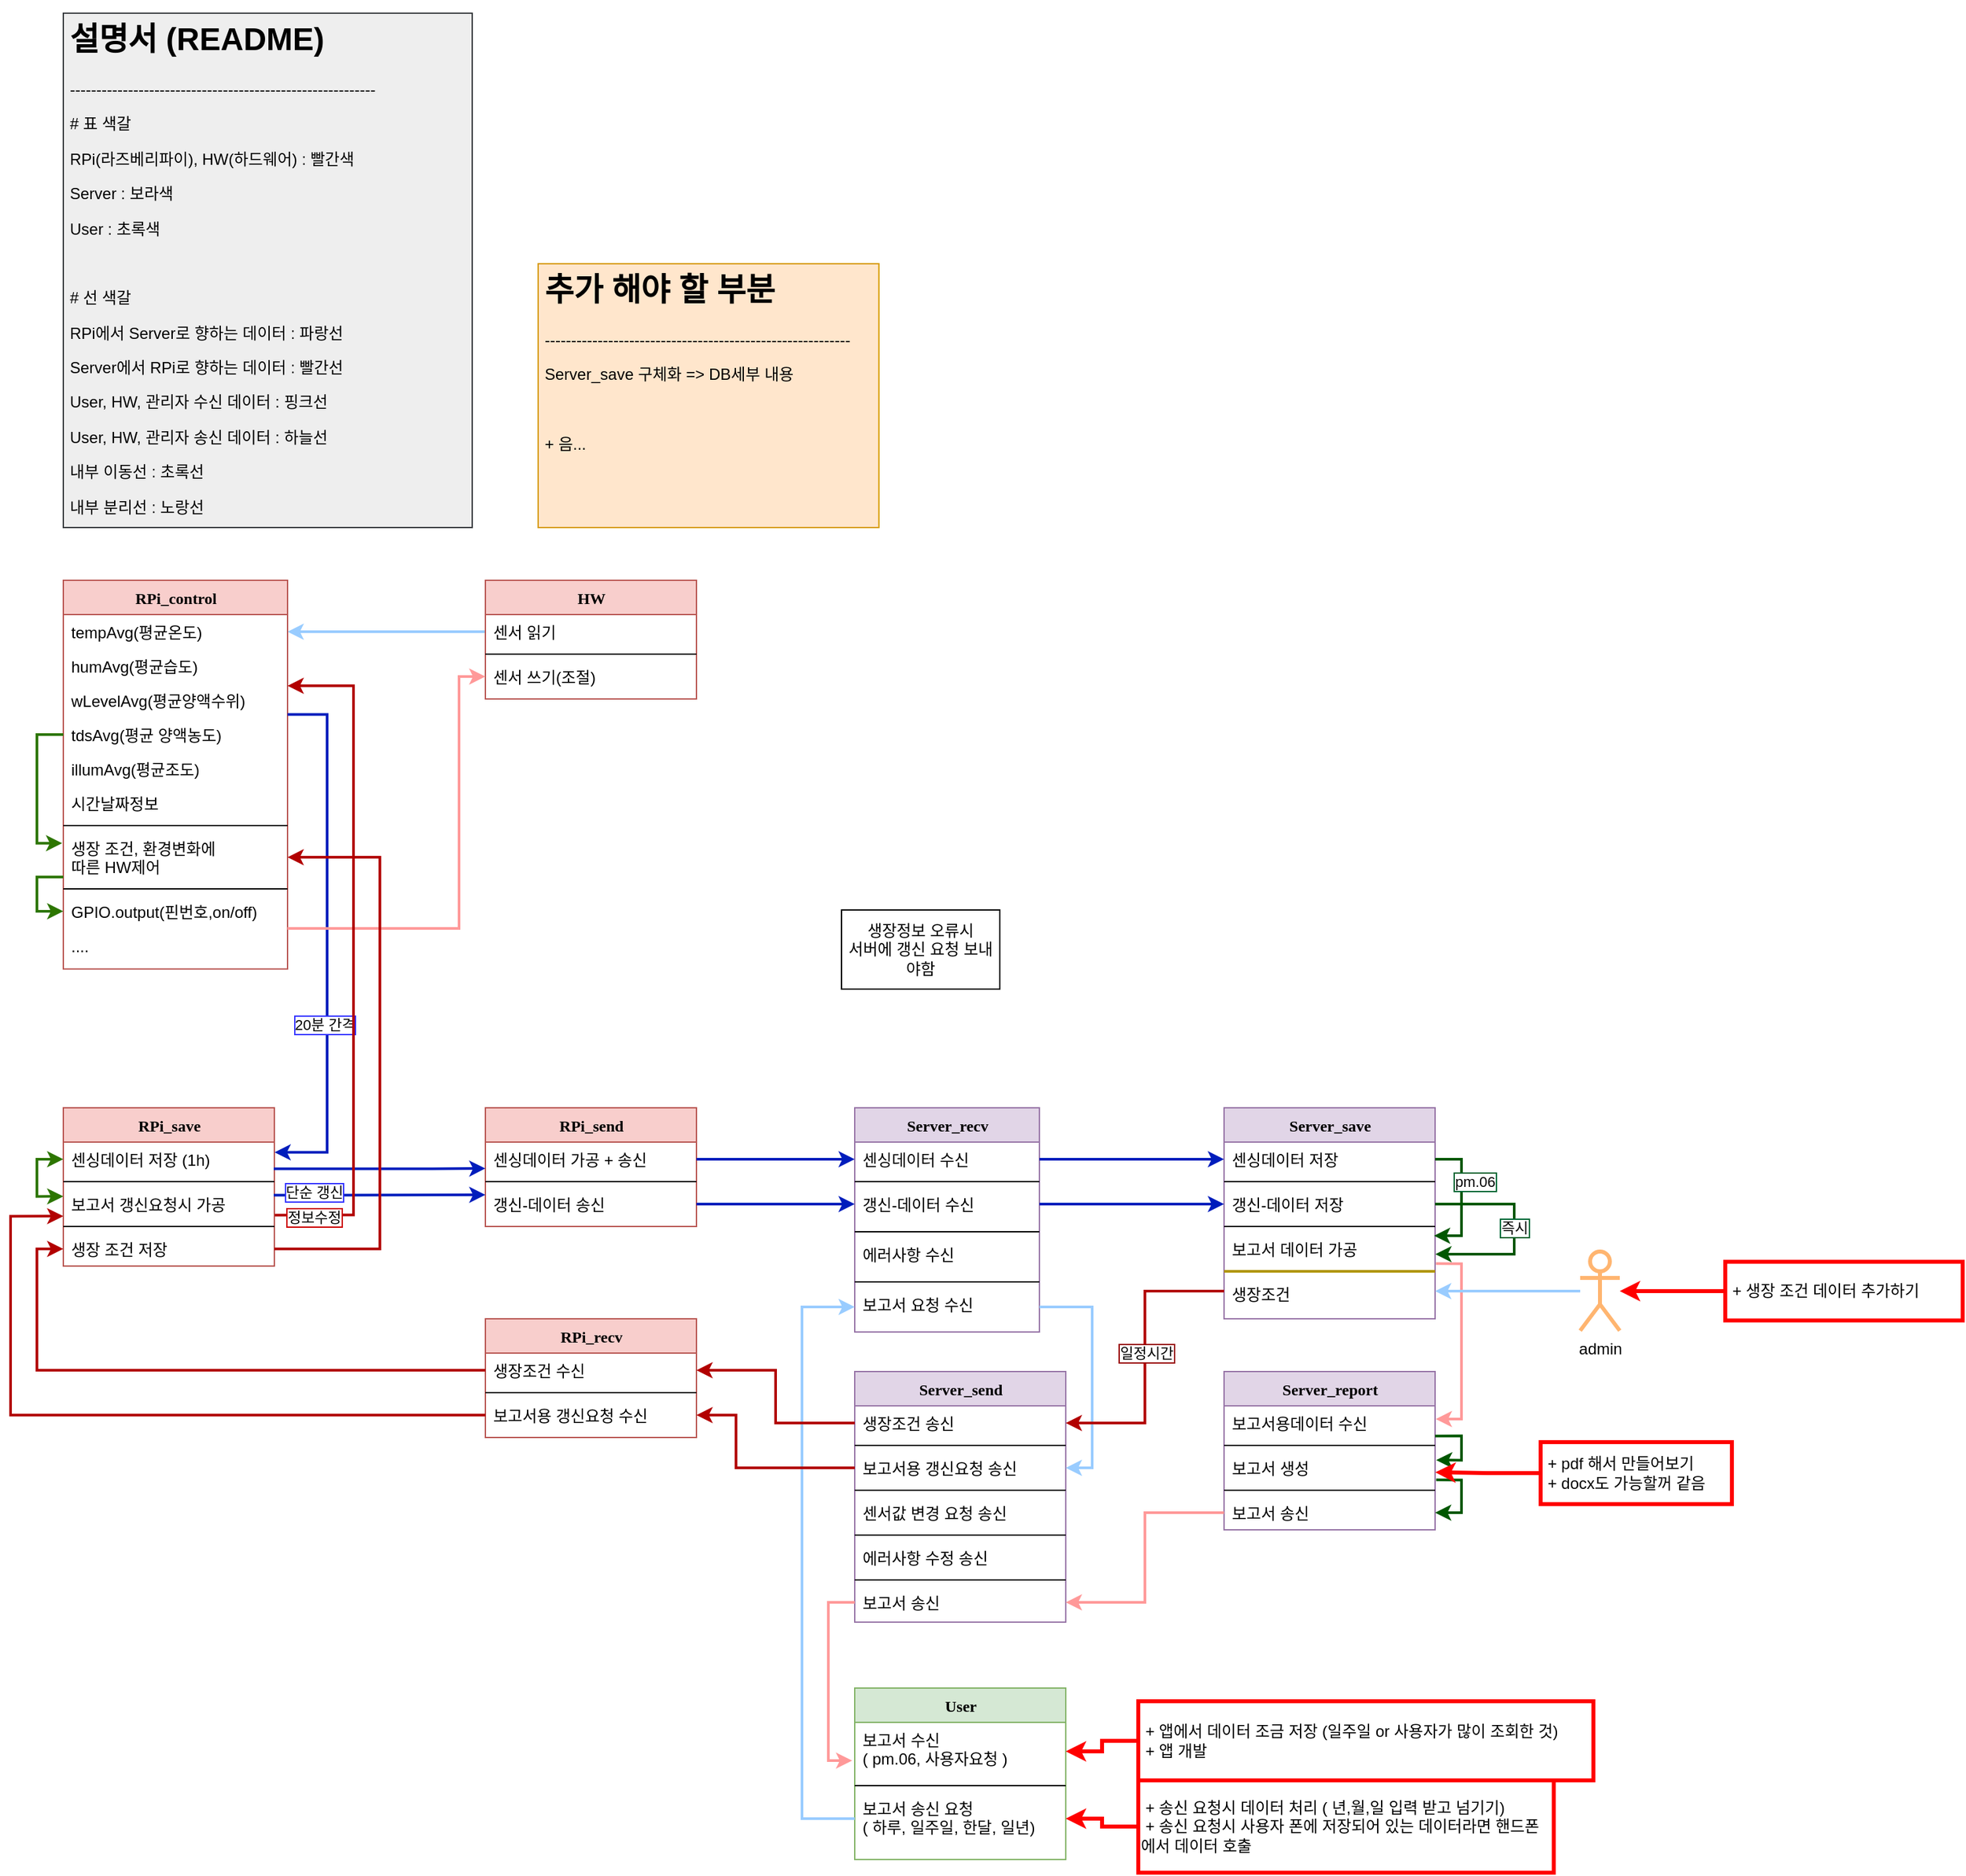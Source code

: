 <mxfile version="14.8.1" type="device"><diagram name="Page-1" id="9f46799a-70d6-7492-0946-bef42562c5a5"><mxGraphModel dx="2300" dy="1508" grid="1" gridSize="10" guides="1" tooltips="1" connect="1" arrows="1" fold="1" page="1" pageScale="1" pageWidth="1100" pageHeight="850" background="none" math="0" shadow="0"><root><mxCell id="0"/><mxCell id="1" parent="0"/><mxCell id="QKsdOYzpCwmb5lnAnML6-34" style="edgeStyle=orthogonalEdgeStyle;rounded=0;orthogonalLoop=1;jettySize=auto;html=1;entryX=1;entryY=0.5;entryDx=0;entryDy=0;startArrow=none;startFill=0;strokeWidth=2;fillColor=#1ba1e2;strokeColor=#99CCFF;" parent="1" source="QKsdOYzpCwmb5lnAnML6-31" target="78961159f06e98e8-31" edge="1"><mxGeometry relative="1" as="geometry"/></mxCell><mxCell id="78961159f06e98e8-30" value="RPi_control" style="swimlane;html=1;fontStyle=1;align=center;verticalAlign=top;childLayout=stackLayout;horizontal=1;startSize=26;horizontalStack=0;resizeParent=1;resizeLast=0;collapsible=1;marginBottom=0;swimlaneFillColor=#ffffff;rounded=0;shadow=0;comic=0;labelBackgroundColor=none;strokeWidth=1;fillColor=#f8cecc;fontFamily=Verdana;fontSize=12;strokeColor=#b85450;" parent="1" vertex="1"><mxGeometry x="40" y="-80" width="170" height="294.75" as="geometry"/></mxCell><mxCell id="78961159f06e98e8-31" value="tempAvg(평균온도)" style="text;html=1;strokeColor=none;fillColor=none;align=left;verticalAlign=top;spacingLeft=4;spacingRight=4;whiteSpace=wrap;overflow=hidden;rotatable=0;points=[[0,0.5],[1,0.5]];portConstraint=eastwest;" parent="78961159f06e98e8-30" vertex="1"><mxGeometry y="26" width="170" height="26" as="geometry"/></mxCell><mxCell id="78961159f06e98e8-32" value="humAvg(평균습도)" style="text;html=1;strokeColor=none;fillColor=none;align=left;verticalAlign=top;spacingLeft=4;spacingRight=4;whiteSpace=wrap;overflow=hidden;rotatable=0;points=[[0,0.5],[1,0.5]];portConstraint=eastwest;" parent="78961159f06e98e8-30" vertex="1"><mxGeometry y="52" width="170" height="26" as="geometry"/></mxCell><mxCell id="78961159f06e98e8-33" value="wLevelAvg(평균양액수위)" style="text;html=1;strokeColor=none;fillColor=none;align=left;verticalAlign=top;spacingLeft=4;spacingRight=4;whiteSpace=wrap;overflow=hidden;rotatable=0;points=[[0,0.5],[1,0.5]];portConstraint=eastwest;" parent="78961159f06e98e8-30" vertex="1"><mxGeometry y="78" width="170" height="26" as="geometry"/></mxCell><mxCell id="QKsdOYzpCwmb5lnAnML6-8" style="edgeStyle=orthogonalEdgeStyle;rounded=0;orthogonalLoop=1;jettySize=auto;html=1;exitX=0;exitY=0.5;exitDx=0;exitDy=0;entryX=-0.005;entryY=0.235;entryDx=0;entryDy=0;entryPerimeter=0;fillColor=#60a917;strokeColor=#2D7600;strokeWidth=2;" parent="78961159f06e98e8-30" source="78961159f06e98e8-34" target="78961159f06e98e8-39" edge="1"><mxGeometry relative="1" as="geometry"/></mxCell><mxCell id="78961159f06e98e8-34" value="tdsAvg(평균 양액농도)" style="text;html=1;strokeColor=none;fillColor=none;align=left;verticalAlign=top;spacingLeft=4;spacingRight=4;whiteSpace=wrap;overflow=hidden;rotatable=0;points=[[0,0.5],[1,0.5]];portConstraint=eastwest;" parent="78961159f06e98e8-30" vertex="1"><mxGeometry y="104" width="170" height="26" as="geometry"/></mxCell><mxCell id="78961159f06e98e8-36" value="illumAvg(평균조도)" style="text;html=1;strokeColor=none;fillColor=none;align=left;verticalAlign=top;spacingLeft=4;spacingRight=4;whiteSpace=wrap;overflow=hidden;rotatable=0;points=[[0,0.5],[1,0.5]];portConstraint=eastwest;" parent="78961159f06e98e8-30" vertex="1"><mxGeometry y="130" width="170" height="26" as="geometry"/></mxCell><mxCell id="78961159f06e98e8-37" value="시간날짜정보" style="text;html=1;strokeColor=none;fillColor=none;align=left;verticalAlign=top;spacingLeft=4;spacingRight=4;whiteSpace=wrap;overflow=hidden;rotatable=0;points=[[0,0.5],[1,0.5]];portConstraint=eastwest;" parent="78961159f06e98e8-30" vertex="1"><mxGeometry y="156" width="170" height="26" as="geometry"/></mxCell><mxCell id="78961159f06e98e8-38" value="" style="line;html=1;strokeWidth=1;fillColor=none;align=left;verticalAlign=middle;spacingTop=-1;spacingLeft=3;spacingRight=3;rotatable=0;labelPosition=right;points=[];portConstraint=eastwest;" parent="78961159f06e98e8-30" vertex="1"><mxGeometry y="182" width="170" height="8" as="geometry"/></mxCell><mxCell id="QKsdOYzpCwmb5lnAnML6-9" style="edgeStyle=orthogonalEdgeStyle;rounded=0;orthogonalLoop=1;jettySize=auto;html=1;entryX=0;entryY=0.5;entryDx=0;entryDy=0;fillColor=#60a917;strokeColor=#2D7600;strokeWidth=2;" parent="78961159f06e98e8-30" source="78961159f06e98e8-39" target="78961159f06e98e8-40" edge="1"><mxGeometry relative="1" as="geometry"><Array as="points"><mxPoint x="-20" y="225"/><mxPoint x="-20" y="251"/></Array></mxGeometry></mxCell><mxCell id="78961159f06e98e8-39" value="생장 조건, 환경변화에&lt;br&gt;따른 HW제어" style="text;html=1;strokeColor=none;fillColor=none;align=left;verticalAlign=top;spacingLeft=4;spacingRight=4;whiteSpace=wrap;overflow=hidden;rotatable=0;points=[[0,0.5],[1,0.5]];portConstraint=eastwest;" parent="78961159f06e98e8-30" vertex="1"><mxGeometry y="190" width="170" height="40" as="geometry"/></mxCell><mxCell id="v6dJetvcLmUMPWw6Mju_-35" value="" style="line;html=1;strokeWidth=1;fillColor=none;align=left;verticalAlign=middle;spacingTop=-1;spacingLeft=3;spacingRight=3;rotatable=0;labelPosition=right;points=[];portConstraint=eastwest;" parent="78961159f06e98e8-30" vertex="1"><mxGeometry y="230" width="170" height="8" as="geometry"/></mxCell><mxCell id="78961159f06e98e8-40" value="GPIO.output(핀번호,on/off)" style="text;html=1;strokeColor=none;fillColor=none;align=left;verticalAlign=top;spacingLeft=4;spacingRight=4;whiteSpace=wrap;overflow=hidden;rotatable=0;points=[[0,0.5],[1,0.5]];portConstraint=eastwest;" parent="78961159f06e98e8-30" vertex="1"><mxGeometry y="238" width="170" height="26" as="geometry"/></mxCell><mxCell id="v6dJetvcLmUMPWw6Mju_-39" value="...." style="text;html=1;strokeColor=none;fillColor=none;align=left;verticalAlign=top;spacingLeft=4;spacingRight=4;whiteSpace=wrap;overflow=hidden;rotatable=0;points=[[0,0.5],[1,0.5]];portConstraint=eastwest;" parent="78961159f06e98e8-30" vertex="1"><mxGeometry y="264" width="170" height="26" as="geometry"/></mxCell><mxCell id="78961159f06e98e8-56" value="RPi_send" style="swimlane;html=1;fontStyle=1;align=center;verticalAlign=top;childLayout=stackLayout;horizontal=1;startSize=26;horizontalStack=0;resizeParent=1;resizeLast=0;collapsible=1;marginBottom=0;swimlaneFillColor=#ffffff;rounded=0;shadow=0;comic=0;labelBackgroundColor=none;strokeWidth=1;fillColor=#f8cecc;fontFamily=Verdana;fontSize=12;strokeColor=#b85450;" parent="1" vertex="1"><mxGeometry x="360" y="320" width="160" height="90" as="geometry"/></mxCell><mxCell id="78961159f06e98e8-57" value="센싱데이터 가공 + 송신" style="text;html=1;strokeColor=none;fillColor=none;align=left;verticalAlign=top;spacingLeft=4;spacingRight=4;whiteSpace=wrap;overflow=hidden;rotatable=0;points=[[0,0.5],[1,0.5]];portConstraint=eastwest;" parent="78961159f06e98e8-56" vertex="1"><mxGeometry y="26" width="160" height="26" as="geometry"/></mxCell><mxCell id="78961159f06e98e8-64" value="" style="line;html=1;strokeWidth=1;fillColor=none;align=left;verticalAlign=middle;spacingTop=-1;spacingLeft=3;spacingRight=3;rotatable=0;labelPosition=right;points=[];portConstraint=eastwest;" parent="78961159f06e98e8-56" vertex="1"><mxGeometry y="52" width="160" height="8" as="geometry"/></mxCell><mxCell id="78961159f06e98e8-65" value="갱신-데이터 송신" style="text;html=1;strokeColor=none;fillColor=none;align=left;verticalAlign=top;spacingLeft=4;spacingRight=4;whiteSpace=wrap;overflow=hidden;rotatable=0;points=[[0,0.5],[1,0.5]];portConstraint=eastwest;" parent="78961159f06e98e8-56" vertex="1"><mxGeometry y="60" width="160" height="26" as="geometry"/></mxCell><mxCell id="78961159f06e98e8-69" value="RPi_recv" style="swimlane;html=1;fontStyle=1;align=center;verticalAlign=top;childLayout=stackLayout;horizontal=1;startSize=26;horizontalStack=0;resizeParent=1;resizeLast=0;collapsible=1;marginBottom=0;swimlaneFillColor=#ffffff;rounded=0;shadow=0;comic=0;labelBackgroundColor=none;strokeWidth=1;fillColor=#f8cecc;fontFamily=Verdana;fontSize=12;strokeColor=#b85450;" parent="1" vertex="1"><mxGeometry x="360" y="480" width="160" height="90" as="geometry"/></mxCell><mxCell id="78961159f06e98e8-70" value="생장조건 수신" style="text;html=1;strokeColor=none;fillColor=none;align=left;verticalAlign=top;spacingLeft=4;spacingRight=4;whiteSpace=wrap;overflow=hidden;rotatable=0;points=[[0,0.5],[1,0.5]];portConstraint=eastwest;" parent="78961159f06e98e8-69" vertex="1"><mxGeometry y="26" width="160" height="26" as="geometry"/></mxCell><mxCell id="78961159f06e98e8-77" value="" style="line;html=1;strokeWidth=1;fillColor=none;align=left;verticalAlign=middle;spacingTop=-1;spacingLeft=3;spacingRight=3;rotatable=0;labelPosition=right;points=[];portConstraint=eastwest;" parent="78961159f06e98e8-69" vertex="1"><mxGeometry y="52" width="160" height="8" as="geometry"/></mxCell><mxCell id="78961159f06e98e8-78" value="보고서용 갱신요청 수신" style="text;html=1;strokeColor=none;fillColor=none;align=left;verticalAlign=top;spacingLeft=4;spacingRight=4;whiteSpace=wrap;overflow=hidden;rotatable=0;points=[[0,0.5],[1,0.5]];portConstraint=eastwest;" parent="78961159f06e98e8-69" vertex="1"><mxGeometry y="60" width="160" height="26" as="geometry"/></mxCell><mxCell id="78961159f06e98e8-82" value="RPi_save" style="swimlane;html=1;fontStyle=1;align=center;verticalAlign=top;childLayout=stackLayout;horizontal=1;startSize=26;horizontalStack=0;resizeParent=1;resizeLast=0;collapsible=1;marginBottom=0;swimlaneFillColor=#ffffff;rounded=0;shadow=0;comic=0;labelBackgroundColor=none;strokeWidth=1;fillColor=#f8cecc;fontFamily=Verdana;fontSize=12;strokeColor=#b85450;" parent="1" vertex="1"><mxGeometry x="40" y="320" width="160" height="120" as="geometry"/></mxCell><mxCell id="78961159f06e98e8-83" value="센싱데이터 저장 (1h)" style="text;html=1;strokeColor=none;fillColor=none;align=left;verticalAlign=top;spacingLeft=4;spacingRight=4;whiteSpace=wrap;overflow=hidden;rotatable=0;points=[[0,0.5],[1,0.5]];portConstraint=eastwest;" parent="78961159f06e98e8-82" vertex="1"><mxGeometry y="26" width="160" height="26" as="geometry"/></mxCell><mxCell id="78961159f06e98e8-90" value="" style="line;html=1;strokeWidth=1;fillColor=none;align=left;verticalAlign=middle;spacingTop=-1;spacingLeft=3;spacingRight=3;rotatable=0;labelPosition=right;points=[];portConstraint=eastwest;" parent="78961159f06e98e8-82" vertex="1"><mxGeometry y="52" width="160" height="8" as="geometry"/></mxCell><mxCell id="QKsdOYzpCwmb5lnAnML6-10" style="edgeStyle=orthogonalEdgeStyle;rounded=0;orthogonalLoop=1;jettySize=auto;html=1;entryX=0;entryY=0.5;entryDx=0;entryDy=0;strokeWidth=2;startArrow=classic;startFill=1;fillColor=#60a917;strokeColor=#2D7600;exitX=0;exitY=0.276;exitDx=0;exitDy=0;exitPerimeter=0;" parent="78961159f06e98e8-82" source="78961159f06e98e8-91" target="78961159f06e98e8-83" edge="1"><mxGeometry relative="1" as="geometry"><Array as="points"><mxPoint x="-20" y="67"/><mxPoint x="-20" y="39"/></Array></mxGeometry></mxCell><mxCell id="78961159f06e98e8-91" value="보고서 갱신요청시 가공" style="text;html=1;strokeColor=none;fillColor=none;align=left;verticalAlign=top;spacingLeft=4;spacingRight=4;whiteSpace=wrap;overflow=hidden;rotatable=0;points=[[0,0.5],[1,0.5]];portConstraint=eastwest;" parent="78961159f06e98e8-82" vertex="1"><mxGeometry y="60" width="160" height="26" as="geometry"/></mxCell><mxCell id="5n7103mWhGMjJMZdognU-17" value="" style="line;html=1;strokeWidth=1;fillColor=none;align=left;verticalAlign=middle;spacingTop=-1;spacingLeft=3;spacingRight=3;rotatable=0;labelPosition=right;points=[];portConstraint=eastwest;" vertex="1" parent="78961159f06e98e8-82"><mxGeometry y="86" width="160" height="8" as="geometry"/></mxCell><mxCell id="5n7103mWhGMjJMZdognU-18" value="생장 조건 저장" style="text;html=1;strokeColor=none;fillColor=none;align=left;verticalAlign=top;spacingLeft=4;spacingRight=4;whiteSpace=wrap;overflow=hidden;rotatable=0;points=[[0,0.5],[1,0.5]];portConstraint=eastwest;" vertex="1" parent="78961159f06e98e8-82"><mxGeometry y="94" width="160" height="26" as="geometry"/></mxCell><mxCell id="78961159f06e98e8-95" value="Server_send" style="swimlane;html=1;fontStyle=1;align=center;verticalAlign=top;childLayout=stackLayout;horizontal=1;startSize=26;horizontalStack=0;resizeParent=1;resizeLast=0;collapsible=1;marginBottom=0;swimlaneFillColor=#ffffff;rounded=0;shadow=0;comic=0;labelBackgroundColor=none;strokeWidth=1;fillColor=#e1d5e7;fontFamily=Verdana;fontSize=12;strokeColor=#9673a6;" parent="1" vertex="1"><mxGeometry x="640" y="520" width="160" height="190" as="geometry"/></mxCell><mxCell id="78961159f06e98e8-96" value="생장조건 송신" style="text;html=1;strokeColor=none;fillColor=none;align=left;verticalAlign=top;spacingLeft=4;spacingRight=4;whiteSpace=wrap;overflow=hidden;rotatable=0;points=[[0,0.5],[1,0.5]];portConstraint=eastwest;" parent="78961159f06e98e8-95" vertex="1"><mxGeometry y="26" width="160" height="26" as="geometry"/></mxCell><mxCell id="78961159f06e98e8-103" value="" style="line;html=1;strokeWidth=1;fillColor=none;align=left;verticalAlign=middle;spacingTop=-1;spacingLeft=3;spacingRight=3;rotatable=0;labelPosition=right;points=[];portConstraint=eastwest;" parent="78961159f06e98e8-95" vertex="1"><mxGeometry y="52" width="160" height="8" as="geometry"/></mxCell><mxCell id="78961159f06e98e8-97" value="보고서용 갱신요청 송신" style="text;html=1;strokeColor=none;fillColor=none;align=left;verticalAlign=top;spacingLeft=4;spacingRight=4;whiteSpace=wrap;overflow=hidden;rotatable=0;points=[[0,0.5],[1,0.5]];portConstraint=eastwest;" parent="78961159f06e98e8-95" vertex="1"><mxGeometry y="60" width="160" height="26" as="geometry"/></mxCell><mxCell id="v6dJetvcLmUMPWw6Mju_-44" value="" style="line;html=1;strokeWidth=1;fillColor=none;align=left;verticalAlign=middle;spacingTop=-1;spacingLeft=3;spacingRight=3;rotatable=0;labelPosition=right;points=[];portConstraint=eastwest;" parent="78961159f06e98e8-95" vertex="1"><mxGeometry y="86" width="160" height="8" as="geometry"/></mxCell><mxCell id="78961159f06e98e8-98" value="센서값 변경 요청 송신" style="text;html=1;strokeColor=none;fillColor=none;align=left;verticalAlign=top;spacingLeft=4;spacingRight=4;whiteSpace=wrap;overflow=hidden;rotatable=0;points=[[0,0.5],[1,0.5]];portConstraint=eastwest;" parent="78961159f06e98e8-95" vertex="1"><mxGeometry y="94" width="160" height="26" as="geometry"/></mxCell><mxCell id="5n7103mWhGMjJMZdognU-13" value="" style="line;html=1;strokeWidth=1;fillColor=none;align=left;verticalAlign=middle;spacingTop=-1;spacingLeft=3;spacingRight=3;rotatable=0;labelPosition=right;points=[];portConstraint=eastwest;" vertex="1" parent="78961159f06e98e8-95"><mxGeometry y="120" width="160" height="8" as="geometry"/></mxCell><mxCell id="5n7103mWhGMjJMZdognU-12" value="에러사항 수정 송신" style="text;html=1;strokeColor=none;fillColor=none;align=left;verticalAlign=top;spacingLeft=4;spacingRight=4;whiteSpace=wrap;overflow=hidden;rotatable=0;points=[[0,0.5],[1,0.5]];portConstraint=eastwest;" vertex="1" parent="78961159f06e98e8-95"><mxGeometry y="128" width="160" height="26" as="geometry"/></mxCell><mxCell id="5n7103mWhGMjJMZdognU-14" value="" style="line;html=1;strokeWidth=1;fillColor=none;align=left;verticalAlign=middle;spacingTop=-1;spacingLeft=3;spacingRight=3;rotatable=0;labelPosition=right;points=[];portConstraint=eastwest;" vertex="1" parent="78961159f06e98e8-95"><mxGeometry y="154" width="160" height="8" as="geometry"/></mxCell><mxCell id="5n7103mWhGMjJMZdognU-15" value="보고서 송신" style="text;html=1;strokeColor=none;fillColor=none;align=left;verticalAlign=top;spacingLeft=4;spacingRight=4;whiteSpace=wrap;overflow=hidden;rotatable=0;points=[[0,0.5],[1,0.5]];portConstraint=eastwest;" vertex="1" parent="78961159f06e98e8-95"><mxGeometry y="162" width="160" height="26" as="geometry"/></mxCell><mxCell id="78961159f06e98e8-108" value="Server_recv" style="swimlane;html=1;fontStyle=1;align=center;verticalAlign=top;childLayout=stackLayout;horizontal=1;startSize=26;horizontalStack=0;resizeParent=1;resizeLast=0;collapsible=1;marginBottom=0;swimlaneFillColor=#ffffff;rounded=0;shadow=0;comic=0;labelBackgroundColor=none;strokeWidth=1;fillColor=#e1d5e7;fontFamily=Verdana;fontSize=12;strokeColor=#9673a6;" parent="1" vertex="1"><mxGeometry x="640" y="320" width="140" height="170" as="geometry"/></mxCell><mxCell id="78961159f06e98e8-109" value="센싱데이터 수신" style="text;html=1;strokeColor=none;fillColor=none;align=left;verticalAlign=top;spacingLeft=4;spacingRight=4;whiteSpace=wrap;overflow=hidden;rotatable=0;points=[[0,0.5],[1,0.5]];portConstraint=eastwest;" parent="78961159f06e98e8-108" vertex="1"><mxGeometry y="26" width="140" height="26" as="geometry"/></mxCell><mxCell id="78961159f06e98e8-116" value="" style="line;html=1;strokeWidth=1;fillColor=none;align=left;verticalAlign=middle;spacingTop=-1;spacingLeft=3;spacingRight=3;rotatable=0;labelPosition=right;points=[];portConstraint=eastwest;" parent="78961159f06e98e8-108" vertex="1"><mxGeometry y="52" width="140" height="8" as="geometry"/></mxCell><mxCell id="78961159f06e98e8-110" value="갱신-데이터 수신" style="text;html=1;strokeColor=none;fillColor=none;align=left;verticalAlign=top;spacingLeft=4;spacingRight=4;whiteSpace=wrap;overflow=hidden;rotatable=0;points=[[0,0.5],[1,0.5]];portConstraint=eastwest;" parent="78961159f06e98e8-108" vertex="1"><mxGeometry y="60" width="140" height="30" as="geometry"/></mxCell><mxCell id="QKsdOYzpCwmb5lnAnML6-15" value="" style="line;html=1;strokeWidth=1;fillColor=none;align=left;verticalAlign=middle;spacingTop=-1;spacingLeft=3;spacingRight=3;rotatable=0;labelPosition=right;points=[];portConstraint=eastwest;" parent="78961159f06e98e8-108" vertex="1"><mxGeometry y="90" width="140" height="8" as="geometry"/></mxCell><mxCell id="QKsdOYzpCwmb5lnAnML6-14" value="에러사항 수신" style="text;html=1;strokeColor=none;fillColor=none;align=left;verticalAlign=top;spacingLeft=4;spacingRight=4;whiteSpace=wrap;overflow=hidden;rotatable=0;points=[[0,0.5],[1,0.5]];portConstraint=eastwest;" parent="78961159f06e98e8-108" vertex="1"><mxGeometry y="98" width="140" height="30" as="geometry"/></mxCell><mxCell id="5n7103mWhGMjJMZdognU-6" value="" style="line;html=1;strokeWidth=1;fillColor=none;align=left;verticalAlign=middle;spacingTop=-1;spacingLeft=3;spacingRight=3;rotatable=0;labelPosition=right;points=[];portConstraint=eastwest;" vertex="1" parent="78961159f06e98e8-108"><mxGeometry y="128" width="140" height="8" as="geometry"/></mxCell><mxCell id="5n7103mWhGMjJMZdognU-7" value="보고서 요청 수신" style="text;html=1;strokeColor=none;fillColor=none;align=left;verticalAlign=top;spacingLeft=4;spacingRight=4;whiteSpace=wrap;overflow=hidden;rotatable=0;points=[[0,0.5],[1,0.5]];portConstraint=eastwest;" vertex="1" parent="78961159f06e98e8-108"><mxGeometry y="136" width="140" height="30" as="geometry"/></mxCell><mxCell id="v6dJetvcLmUMPWw6Mju_-1" value="Server_save" style="swimlane;html=1;fontStyle=1;align=center;verticalAlign=top;childLayout=stackLayout;horizontal=1;startSize=26;horizontalStack=0;resizeParent=1;resizeLast=0;collapsible=1;marginBottom=0;swimlaneFillColor=#ffffff;rounded=0;shadow=0;comic=0;labelBackgroundColor=none;strokeWidth=1;fillColor=#e1d5e7;fontFamily=Verdana;fontSize=12;strokeColor=#9673a6;" parent="1" vertex="1"><mxGeometry x="920" y="320" width="160" height="160" as="geometry"/></mxCell><mxCell id="v6dJetvcLmUMPWw6Mju_-2" value="센싱데이터 저장" style="text;html=1;strokeColor=none;fillColor=none;align=left;verticalAlign=top;spacingLeft=4;spacingRight=4;whiteSpace=wrap;overflow=hidden;rotatable=0;points=[[0,0.5],[1,0.5]];portConstraint=eastwest;" parent="v6dJetvcLmUMPWw6Mju_-1" vertex="1"><mxGeometry y="26" width="160" height="26" as="geometry"/></mxCell><mxCell id="v6dJetvcLmUMPWw6Mju_-4" value="" style="line;html=1;strokeWidth=1;fillColor=none;align=left;verticalAlign=middle;spacingTop=-1;spacingLeft=3;spacingRight=3;rotatable=0;labelPosition=right;points=[];portConstraint=eastwest;" parent="v6dJetvcLmUMPWw6Mju_-1" vertex="1"><mxGeometry y="52" width="160" height="8" as="geometry"/></mxCell><mxCell id="QKsdOYzpCwmb5lnAnML6-28" style="edgeStyle=orthogonalEdgeStyle;rounded=0;orthogonalLoop=1;jettySize=auto;html=1;entryX=1.001;entryY=0.646;entryDx=0;entryDy=0;startArrow=none;startFill=0;strokeWidth=2;exitX=1;exitY=0.5;exitDx=0;exitDy=0;fillColor=#008a00;strokeColor=#005700;entryPerimeter=0;" parent="v6dJetvcLmUMPWw6Mju_-1" source="v6dJetvcLmUMPWw6Mju_-5" target="v6dJetvcLmUMPWw6Mju_-6" edge="1"><mxGeometry relative="1" as="geometry"><Array as="points"><mxPoint x="220" y="73"/><mxPoint x="220" y="111"/><mxPoint x="160" y="111"/></Array></mxGeometry></mxCell><mxCell id="QKsdOYzpCwmb5lnAnML6-29" value="즉시" style="edgeLabel;html=1;align=center;verticalAlign=middle;resizable=0;points=[];labelBorderColor=#006633;" parent="QKsdOYzpCwmb5lnAnML6-28" vertex="1" connectable="0"><mxGeometry x="-0.085" relative="1" as="geometry"><mxPoint y="5" as="offset"/></mxGeometry></mxCell><mxCell id="v6dJetvcLmUMPWw6Mju_-5" value="갱신-데이터 저장" style="text;html=1;strokeColor=none;fillColor=none;align=left;verticalAlign=top;spacingLeft=4;spacingRight=4;whiteSpace=wrap;overflow=hidden;rotatable=0;points=[[0,0.5],[1,0.5]];portConstraint=eastwest;" parent="v6dJetvcLmUMPWw6Mju_-1" vertex="1"><mxGeometry y="60" width="160" height="26" as="geometry"/></mxCell><mxCell id="QKsdOYzpCwmb5lnAnML6-26" value="" style="line;html=1;strokeWidth=1;fillColor=none;align=left;verticalAlign=middle;spacingTop=-1;spacingLeft=3;spacingRight=3;rotatable=0;labelPosition=right;points=[];portConstraint=eastwest;" parent="v6dJetvcLmUMPWw6Mju_-1" vertex="1"><mxGeometry y="86" width="160" height="8" as="geometry"/></mxCell><mxCell id="v6dJetvcLmUMPWw6Mju_-6" value="보고서 데이터 가공" style="text;html=1;strokeColor=none;fillColor=none;align=left;verticalAlign=top;spacingLeft=4;spacingRight=4;whiteSpace=wrap;overflow=hidden;rotatable=0;points=[[0,0.5],[1,0.5]];portConstraint=eastwest;" parent="v6dJetvcLmUMPWw6Mju_-1" vertex="1"><mxGeometry y="94" width="160" height="26" as="geometry"/></mxCell><mxCell id="v6dJetvcLmUMPWw6Mju_-59" style="edgeStyle=orthogonalEdgeStyle;rounded=0;orthogonalLoop=1;jettySize=auto;html=1;exitX=1;exitY=0.5;exitDx=0;exitDy=0;strokeWidth=2;fillColor=#008a00;strokeColor=#005700;entryX=0.995;entryY=0.106;entryDx=0;entryDy=0;entryPerimeter=0;" parent="v6dJetvcLmUMPWw6Mju_-1" source="v6dJetvcLmUMPWw6Mju_-2" target="v6dJetvcLmUMPWw6Mju_-6" edge="1"><mxGeometry relative="1" as="geometry"><mxPoint x="160" y="81.0" as="targetPoint"/><Array as="points"><mxPoint x="180" y="39"/><mxPoint x="180" y="97"/><mxPoint x="159" y="97"/></Array></mxGeometry></mxCell><mxCell id="QKsdOYzpCwmb5lnAnML6-27" value="pm.06" style="edgeLabel;html=1;align=center;verticalAlign=middle;resizable=0;points=[];labelBorderColor=#006633;" parent="v6dJetvcLmUMPWw6Mju_-59" vertex="1" connectable="0"><mxGeometry x="-0.218" y="2" relative="1" as="geometry"><mxPoint x="8" y="-2" as="offset"/></mxGeometry></mxCell><mxCell id="QKsdOYzpCwmb5lnAnML6-5" value="" style="line;html=1;strokeWidth=2;align=left;verticalAlign=middle;spacingTop=-1;spacingLeft=3;spacingRight=3;rotatable=0;labelPosition=right;points=[];portConstraint=eastwest;fillColor=#e3c800;strokeColor=#B09500;fontColor=#000000;" parent="v6dJetvcLmUMPWw6Mju_-1" vertex="1"><mxGeometry y="120" width="160" height="8" as="geometry"/></mxCell><mxCell id="QKsdOYzpCwmb5lnAnML6-6" value="생장조건" style="text;html=1;strokeColor=none;fillColor=none;align=left;verticalAlign=top;spacingLeft=4;spacingRight=4;whiteSpace=wrap;overflow=hidden;rotatable=0;points=[[0,0.5],[1,0.5]];portConstraint=eastwest;" parent="v6dJetvcLmUMPWw6Mju_-1" vertex="1"><mxGeometry y="128" width="160" height="22" as="geometry"/></mxCell><mxCell id="v6dJetvcLmUMPWw6Mju_-7" value="Server_report" style="swimlane;html=1;fontStyle=1;align=center;verticalAlign=top;childLayout=stackLayout;horizontal=1;startSize=26;horizontalStack=0;resizeParent=1;resizeLast=0;collapsible=1;marginBottom=0;swimlaneFillColor=#ffffff;rounded=0;shadow=0;comic=0;labelBackgroundColor=none;strokeWidth=1;fillColor=#e1d5e7;fontFamily=Verdana;fontSize=12;strokeColor=#9673a6;" parent="1" vertex="1"><mxGeometry x="920" y="520" width="160" height="120" as="geometry"/></mxCell><mxCell id="QKsdOYzpCwmb5lnAnML6-11" style="edgeStyle=orthogonalEdgeStyle;rounded=0;orthogonalLoop=1;jettySize=auto;html=1;entryX=1.005;entryY=0.276;entryDx=0;entryDy=0;startArrow=none;startFill=0;strokeWidth=2;exitX=1;exitY=0.878;exitDx=0;exitDy=0;exitPerimeter=0;entryPerimeter=0;fillColor=#008a00;strokeColor=#005700;" parent="v6dJetvcLmUMPWw6Mju_-7" source="v6dJetvcLmUMPWw6Mju_-8" target="v6dJetvcLmUMPWw6Mju_-11" edge="1"><mxGeometry relative="1" as="geometry"><Array as="points"><mxPoint x="180" y="49"/><mxPoint x="180" y="67"/></Array></mxGeometry></mxCell><mxCell id="v6dJetvcLmUMPWw6Mju_-8" value="보고서용데이터 수신" style="text;html=1;strokeColor=none;fillColor=none;align=left;verticalAlign=top;spacingLeft=4;spacingRight=4;whiteSpace=wrap;overflow=hidden;rotatable=0;points=[[0,0.5],[1,0.5]];portConstraint=eastwest;" parent="v6dJetvcLmUMPWw6Mju_-7" vertex="1"><mxGeometry y="26" width="160" height="26" as="geometry"/></mxCell><mxCell id="v6dJetvcLmUMPWw6Mju_-10" value="" style="line;html=1;strokeWidth=1;fillColor=none;align=left;verticalAlign=middle;spacingTop=-1;spacingLeft=3;spacingRight=3;rotatable=0;labelPosition=right;points=[];portConstraint=eastwest;" parent="v6dJetvcLmUMPWw6Mju_-7" vertex="1"><mxGeometry y="52" width="160" height="8" as="geometry"/></mxCell><mxCell id="QKsdOYzpCwmb5lnAnML6-13" style="edgeStyle=orthogonalEdgeStyle;rounded=0;orthogonalLoop=1;jettySize=auto;html=1;entryX=1;entryY=0.5;entryDx=0;entryDy=0;startArrow=none;startFill=0;strokeWidth=2;exitX=1.005;exitY=0.853;exitDx=0;exitDy=0;exitPerimeter=0;fillColor=#008a00;strokeColor=#005700;" parent="v6dJetvcLmUMPWw6Mju_-7" source="v6dJetvcLmUMPWw6Mju_-11" target="v6dJetvcLmUMPWw6Mju_-12" edge="1"><mxGeometry relative="1" as="geometry"><Array as="points"><mxPoint x="180" y="82"/><mxPoint x="180" y="107"/></Array></mxGeometry></mxCell><mxCell id="v6dJetvcLmUMPWw6Mju_-11" value="보고서 생성" style="text;html=1;strokeColor=none;fillColor=none;align=left;verticalAlign=top;spacingLeft=4;spacingRight=4;whiteSpace=wrap;overflow=hidden;rotatable=0;points=[[0,0.5],[1,0.5]];portConstraint=eastwest;" parent="v6dJetvcLmUMPWw6Mju_-7" vertex="1"><mxGeometry y="60" width="160" height="26" as="geometry"/></mxCell><mxCell id="v6dJetvcLmUMPWw6Mju_-47" value="" style="line;html=1;strokeWidth=1;fillColor=none;align=left;verticalAlign=middle;spacingTop=-1;spacingLeft=3;spacingRight=3;rotatable=0;labelPosition=right;points=[];portConstraint=eastwest;" parent="v6dJetvcLmUMPWw6Mju_-7" vertex="1"><mxGeometry y="86" width="160" height="8" as="geometry"/></mxCell><mxCell id="v6dJetvcLmUMPWw6Mju_-12" value="보고서 송신" style="text;html=1;strokeColor=none;fillColor=none;align=left;verticalAlign=top;spacingLeft=4;spacingRight=4;whiteSpace=wrap;overflow=hidden;rotatable=0;points=[[0,0.5],[1,0.5]];portConstraint=eastwest;" parent="v6dJetvcLmUMPWw6Mju_-7" vertex="1"><mxGeometry y="94" width="160" height="26" as="geometry"/></mxCell><mxCell id="v6dJetvcLmUMPWw6Mju_-15" value="User" style="swimlane;html=1;fontStyle=1;align=center;verticalAlign=top;childLayout=stackLayout;horizontal=1;startSize=26;horizontalStack=0;resizeParent=1;resizeLast=0;collapsible=1;marginBottom=0;swimlaneFillColor=#ffffff;rounded=0;shadow=0;comic=0;labelBackgroundColor=none;strokeWidth=1;fillColor=#d5e8d4;fontFamily=Verdana;fontSize=12;strokeColor=#82b366;" parent="1" vertex="1"><mxGeometry x="640" y="760" width="160" height="130" as="geometry"/></mxCell><mxCell id="v6dJetvcLmUMPWw6Mju_-16" value="보고서 수신&lt;br&gt;( pm.06, 사용자요청 )" style="text;html=1;strokeColor=none;fillColor=none;align=left;verticalAlign=top;spacingLeft=4;spacingRight=4;whiteSpace=wrap;overflow=hidden;rotatable=0;points=[[0,0.5],[1,0.5]];portConstraint=eastwest;" parent="v6dJetvcLmUMPWw6Mju_-15" vertex="1"><mxGeometry y="26" width="160" height="44" as="geometry"/></mxCell><mxCell id="v6dJetvcLmUMPWw6Mju_-20" value="" style="line;html=1;strokeWidth=1;fillColor=none;align=left;verticalAlign=middle;spacingTop=-1;spacingLeft=3;spacingRight=3;rotatable=0;labelPosition=right;points=[];portConstraint=eastwest;" parent="v6dJetvcLmUMPWw6Mju_-15" vertex="1"><mxGeometry y="70" width="160" height="8" as="geometry"/></mxCell><mxCell id="v6dJetvcLmUMPWw6Mju_-21" value="보고서 송신 요청&lt;br&gt;( 하루, 일주일, 한달, 일년)" style="text;html=1;strokeColor=none;fillColor=none;align=left;verticalAlign=top;spacingLeft=4;spacingRight=4;whiteSpace=wrap;overflow=hidden;rotatable=0;points=[[0,0.5],[1,0.5]];portConstraint=eastwest;" parent="v6dJetvcLmUMPWw6Mju_-15" vertex="1"><mxGeometry y="78" width="160" height="42" as="geometry"/></mxCell><mxCell id="v6dJetvcLmUMPWw6Mju_-48" style="edgeStyle=orthogonalEdgeStyle;rounded=0;orthogonalLoop=1;jettySize=auto;html=1;exitX=0.997;exitY=0.78;exitDx=0;exitDy=0;exitPerimeter=0;fillColor=#0050ef;strokeColor=#001DBC;strokeWidth=2;" parent="1" source="78961159f06e98e8-83" edge="1"><mxGeometry relative="1" as="geometry"><mxPoint x="360" y="366" as="targetPoint"/><Array as="points"><mxPoint x="320" y="366"/><mxPoint x="360" y="366"/></Array></mxGeometry></mxCell><mxCell id="v6dJetvcLmUMPWw6Mju_-49" style="edgeStyle=orthogonalEdgeStyle;rounded=0;orthogonalLoop=1;jettySize=auto;html=1;exitX=1;exitY=0.913;exitDx=0;exitDy=0;entryX=1.001;entryY=0.297;entryDx=0;entryDy=0;exitPerimeter=0;fillColor=#0050ef;strokeColor=#001DBC;strokeWidth=2;entryPerimeter=0;" parent="1" source="78961159f06e98e8-33" target="78961159f06e98e8-83" edge="1"><mxGeometry relative="1" as="geometry"><Array as="points"><mxPoint x="240" y="22"/><mxPoint x="240" y="354"/></Array></mxGeometry></mxCell><mxCell id="QKsdOYzpCwmb5lnAnML6-42" value="20분 간격" style="edgeLabel;html=1;align=center;verticalAlign=middle;resizable=0;points=[];labelBorderColor=#3333FF;" parent="v6dJetvcLmUMPWw6Mju_-49" vertex="1" connectable="0"><mxGeometry x="0.107" y="-2" relative="1" as="geometry"><mxPoint y="43" as="offset"/></mxGeometry></mxCell><mxCell id="v6dJetvcLmUMPWw6Mju_-51" style="edgeStyle=orthogonalEdgeStyle;rounded=0;orthogonalLoop=1;jettySize=auto;html=1;exitX=0;exitY=0.5;exitDx=0;exitDy=0;entryX=0;entryY=0.5;entryDx=0;entryDy=0;fillColor=#e51400;strokeColor=#B20000;strokeWidth=2;" parent="1" source="78961159f06e98e8-70" target="5n7103mWhGMjJMZdognU-18" edge="1"><mxGeometry relative="1" as="geometry"><Array as="points"><mxPoint x="20" y="519"/><mxPoint x="20" y="427"/></Array><mxPoint x="210" y="135" as="targetPoint"/></mxGeometry></mxCell><mxCell id="v6dJetvcLmUMPWw6Mju_-52" style="edgeStyle=orthogonalEdgeStyle;rounded=0;orthogonalLoop=1;jettySize=auto;html=1;exitX=0;exitY=0.5;exitDx=0;exitDy=0;entryX=0;entryY=0.853;entryDx=0;entryDy=0;entryPerimeter=0;fillColor=#e51400;strokeColor=#B20000;strokeWidth=2;" parent="1" source="78961159f06e98e8-78" target="78961159f06e98e8-91" edge="1"><mxGeometry relative="1" as="geometry"><Array as="points"><mxPoint y="553"/><mxPoint y="402"/></Array><mxPoint x="360.96" y="568.002" as="sourcePoint"/></mxGeometry></mxCell><mxCell id="v6dJetvcLmUMPWw6Mju_-53" style="edgeStyle=orthogonalEdgeStyle;rounded=0;orthogonalLoop=1;jettySize=auto;html=1;exitX=0.997;exitY=0.242;exitDx=0;exitDy=0;fillColor=#0050ef;strokeColor=#001DBC;strokeWidth=2;exitPerimeter=0;" parent="1" source="78961159f06e98e8-91" edge="1"><mxGeometry relative="1" as="geometry"><mxPoint x="360" y="386" as="targetPoint"/><Array as="points"><mxPoint x="360" y="386"/></Array></mxGeometry></mxCell><mxCell id="QKsdOYzpCwmb5lnAnML6-45" value="단순 갱신" style="edgeLabel;html=1;align=center;verticalAlign=middle;resizable=0;points=[];labelBorderColor=#3333FF;" parent="v6dJetvcLmUMPWw6Mju_-53" vertex="1" connectable="0"><mxGeometry x="-0.636" y="-1" relative="1" as="geometry"><mxPoint x="1" y="-3" as="offset"/></mxGeometry></mxCell><mxCell id="v6dJetvcLmUMPWw6Mju_-54" style="edgeStyle=orthogonalEdgeStyle;rounded=0;orthogonalLoop=1;jettySize=auto;html=1;exitX=1;exitY=0.5;exitDx=0;exitDy=0;fillColor=#0050ef;strokeColor=#001DBC;strokeWidth=2;" parent="1" source="78961159f06e98e8-65" edge="1"><mxGeometry relative="1" as="geometry"><Array as="points"><mxPoint x="640" y="393"/></Array><mxPoint x="640" y="393" as="targetPoint"/></mxGeometry></mxCell><mxCell id="v6dJetvcLmUMPWw6Mju_-55" style="edgeStyle=orthogonalEdgeStyle;rounded=0;orthogonalLoop=1;jettySize=auto;html=1;exitX=1;exitY=0.5;exitDx=0;exitDy=0;entryX=0;entryY=0.5;entryDx=0;entryDy=0;fillColor=#0050ef;strokeColor=#001DBC;strokeWidth=2;" parent="1" source="78961159f06e98e8-57" target="78961159f06e98e8-109" edge="1"><mxGeometry relative="1" as="geometry"/></mxCell><mxCell id="v6dJetvcLmUMPWw6Mju_-56" style="edgeStyle=orthogonalEdgeStyle;rounded=0;orthogonalLoop=1;jettySize=auto;html=1;exitX=0;exitY=0.5;exitDx=0;exitDy=0;fillColor=#b1ddf0;strokeColor=#99CCFF;strokeWidth=2;entryX=0;entryY=0.5;entryDx=0;entryDy=0;jumpStyle=none;" parent="1" source="v6dJetvcLmUMPWw6Mju_-21" target="5n7103mWhGMjJMZdognU-7" edge="1"><mxGeometry relative="1" as="geometry"><Array as="points"><mxPoint x="600" y="859"/><mxPoint x="600" y="471"/></Array><mxPoint x="640" y="410" as="targetPoint"/></mxGeometry></mxCell><mxCell id="v6dJetvcLmUMPWw6Mju_-57" style="edgeStyle=orthogonalEdgeStyle;rounded=0;orthogonalLoop=1;jettySize=auto;html=1;exitX=1;exitY=0.5;exitDx=0;exitDy=0;entryX=1;entryY=0.5;entryDx=0;entryDy=0;fillColor=#e51400;strokeColor=#99CCFF;strokeWidth=2;" parent="1" source="5n7103mWhGMjJMZdognU-7" target="78961159f06e98e8-97" edge="1"><mxGeometry relative="1" as="geometry"><Array as="points"><mxPoint x="820" y="471"/><mxPoint x="820" y="593"/></Array></mxGeometry></mxCell><mxCell id="v6dJetvcLmUMPWw6Mju_-58" style="edgeStyle=orthogonalEdgeStyle;rounded=0;orthogonalLoop=1;jettySize=auto;html=1;exitX=1;exitY=0.5;exitDx=0;exitDy=0;entryX=0;entryY=0.5;entryDx=0;entryDy=0;fillColor=#0050ef;strokeColor=#001DBC;strokeWidth=2;" parent="1" source="78961159f06e98e8-109" target="v6dJetvcLmUMPWw6Mju_-2" edge="1"><mxGeometry relative="1" as="geometry"/></mxCell><mxCell id="v6dJetvcLmUMPWw6Mju_-60" style="edgeStyle=orthogonalEdgeStyle;rounded=0;orthogonalLoop=1;jettySize=auto;html=1;exitX=1.004;exitY=0.93;exitDx=0;exitDy=0;entryX=1.003;entryY=0.372;entryDx=0;entryDy=0;fillColor=#a20025;strokeColor=#FF9999;strokeWidth=2;entryPerimeter=0;exitPerimeter=0;" parent="1" source="v6dJetvcLmUMPWw6Mju_-6" target="v6dJetvcLmUMPWw6Mju_-8" edge="1"><mxGeometry relative="1" as="geometry"><Array as="points"><mxPoint x="1100" y="438"/><mxPoint x="1100" y="556"/><mxPoint x="1081" y="556"/></Array></mxGeometry></mxCell><mxCell id="v6dJetvcLmUMPWw6Mju_-61" style="edgeStyle=orthogonalEdgeStyle;rounded=0;orthogonalLoop=1;jettySize=auto;html=1;exitX=0;exitY=0.5;exitDx=0;exitDy=0;entryX=1;entryY=0.5;entryDx=0;entryDy=0;strokeWidth=2;fillColor=#a20025;strokeColor=#FF9999;" parent="1" source="v6dJetvcLmUMPWw6Mju_-12" target="5n7103mWhGMjJMZdognU-15" edge="1"><mxGeometry relative="1" as="geometry"><Array as="points"/></mxGeometry></mxCell><mxCell id="v6dJetvcLmUMPWw6Mju_-62" style="edgeStyle=orthogonalEdgeStyle;rounded=0;orthogonalLoop=1;jettySize=auto;html=1;exitX=0;exitY=0.5;exitDx=0;exitDy=0;entryX=1;entryY=0.5;entryDx=0;entryDy=0;strokeWidth=2;fillColor=#e51400;strokeColor=#B20000;" parent="1" source="78961159f06e98e8-96" target="78961159f06e98e8-70" edge="1"><mxGeometry relative="1" as="geometry"><Array as="points"><mxPoint x="580" y="559"/><mxPoint x="580" y="519"/></Array></mxGeometry></mxCell><mxCell id="v6dJetvcLmUMPWw6Mju_-63" style="edgeStyle=orthogonalEdgeStyle;rounded=0;orthogonalLoop=1;jettySize=auto;html=1;exitX=0;exitY=0.5;exitDx=0;exitDy=0;entryX=1;entryY=0.5;entryDx=0;entryDy=0;strokeWidth=2;fillColor=#e51400;strokeColor=#B20000;" parent="1" source="78961159f06e98e8-97" target="78961159f06e98e8-78" edge="1"><mxGeometry relative="1" as="geometry"><Array as="points"><mxPoint x="550" y="593"/><mxPoint x="550" y="553"/></Array></mxGeometry></mxCell><mxCell id="v6dJetvcLmUMPWw6Mju_-64" style="edgeStyle=orthogonalEdgeStyle;rounded=0;orthogonalLoop=1;jettySize=auto;html=1;exitX=0;exitY=0.5;exitDx=0;exitDy=0;entryX=-0.012;entryY=0.659;entryDx=0;entryDy=0;entryPerimeter=0;strokeWidth=2;fillColor=#a20025;strokeColor=#FF9999;" parent="1" source="5n7103mWhGMjJMZdognU-15" target="v6dJetvcLmUMPWw6Mju_-16" edge="1"><mxGeometry relative="1" as="geometry"><Array as="points"><mxPoint x="620" y="695"/><mxPoint x="620" y="815"/></Array></mxGeometry></mxCell><mxCell id="QKsdOYzpCwmb5lnAnML6-7" style="edgeStyle=orthogonalEdgeStyle;rounded=0;orthogonalLoop=1;jettySize=auto;html=1;exitX=0;exitY=0.5;exitDx=0;exitDy=0;entryX=1;entryY=0.5;entryDx=0;entryDy=0;fillColor=#e51400;strokeColor=#B20000;strokeWidth=2;" parent="1" source="QKsdOYzpCwmb5lnAnML6-6" target="78961159f06e98e8-96" edge="1"><mxGeometry relative="1" as="geometry"/></mxCell><mxCell id="QKsdOYzpCwmb5lnAnML6-38" value="일정시간" style="edgeLabel;html=1;align=center;verticalAlign=middle;resizable=0;points=[];labelBorderColor=#990000;" parent="QKsdOYzpCwmb5lnAnML6-7" vertex="1" connectable="0"><mxGeometry x="0.191" y="1" relative="1" as="geometry"><mxPoint y="-24" as="offset"/></mxGeometry></mxCell><mxCell id="QKsdOYzpCwmb5lnAnML6-16" style="edgeStyle=orthogonalEdgeStyle;rounded=0;orthogonalLoop=1;jettySize=auto;html=1;entryX=0;entryY=0.5;entryDx=0;entryDy=0;startArrow=none;startFill=0;strokeWidth=2;fillColor=#0050ef;strokeColor=#001DBC;" parent="1" source="78961159f06e98e8-110" target="v6dJetvcLmUMPWw6Mju_-5" edge="1"><mxGeometry relative="1" as="geometry"><Array as="points"><mxPoint x="850" y="393"/><mxPoint x="850" y="393"/></Array></mxGeometry></mxCell><mxCell id="QKsdOYzpCwmb5lnAnML6-17" value="&lt;h1&gt;설명서 (README)&lt;/h1&gt;&lt;p&gt;----------------------------------------------------------&lt;/p&gt;&lt;p&gt;# 표 색갈&lt;/p&gt;&lt;p&gt;RPi(라즈베리파이), HW(하드웨어) : 빨간색&lt;/p&gt;&lt;p&gt;Server : 보라색&lt;/p&gt;&lt;p&gt;User : 초록색&lt;/p&gt;&lt;p&gt;&lt;br&gt;&lt;/p&gt;&lt;p&gt;# 선 색갈&lt;/p&gt;&lt;p&gt;RPi에서 Server로 향하는 데이터 : 파랑선&lt;/p&gt;&lt;p&gt;Server에서 RPi로 향하는 데이터 : 빨간선&lt;/p&gt;&lt;p&gt;User, HW, 관리자 수신 데이터 : 핑크선&lt;/p&gt;&lt;p&gt;User, HW, 관리자 송신 데이터 : 하늘선&lt;/p&gt;&lt;p&gt;내부 이동선 : 초록선&lt;/p&gt;&lt;p&gt;내부 분리선 : 노랑선&lt;/p&gt;" style="text;html=1;strokeColor=#36393d;fillColor=#eeeeee;spacing=5;spacingTop=-20;whiteSpace=wrap;overflow=hidden;rounded=0;" parent="1" vertex="1"><mxGeometry x="40" y="-510" width="310" height="390" as="geometry"/></mxCell><mxCell id="QKsdOYzpCwmb5lnAnML6-30" value="HW" style="swimlane;html=1;fontStyle=1;align=center;verticalAlign=top;childLayout=stackLayout;horizontal=1;startSize=26;horizontalStack=0;resizeParent=1;resizeLast=0;collapsible=1;marginBottom=0;swimlaneFillColor=#ffffff;rounded=0;shadow=0;comic=0;labelBackgroundColor=none;strokeWidth=1;fillColor=#f8cecc;fontFamily=Verdana;fontSize=12;strokeColor=#b85450;" parent="1" vertex="1"><mxGeometry x="360" y="-80" width="160" height="90" as="geometry"/></mxCell><mxCell id="QKsdOYzpCwmb5lnAnML6-31" value="센서 읽기" style="text;html=1;strokeColor=none;fillColor=none;align=left;verticalAlign=top;spacingLeft=4;spacingRight=4;whiteSpace=wrap;overflow=hidden;rotatable=0;points=[[0,0.5],[1,0.5]];portConstraint=eastwest;" parent="QKsdOYzpCwmb5lnAnML6-30" vertex="1"><mxGeometry y="26" width="160" height="26" as="geometry"/></mxCell><mxCell id="QKsdOYzpCwmb5lnAnML6-32" value="" style="line;html=1;strokeWidth=1;fillColor=none;align=left;verticalAlign=middle;spacingTop=-1;spacingLeft=3;spacingRight=3;rotatable=0;labelPosition=right;points=[];portConstraint=eastwest;" parent="QKsdOYzpCwmb5lnAnML6-30" vertex="1"><mxGeometry y="52" width="160" height="8" as="geometry"/></mxCell><mxCell id="QKsdOYzpCwmb5lnAnML6-33" value="센서 쓰기(조절)" style="text;html=1;strokeColor=none;fillColor=none;align=left;verticalAlign=top;spacingLeft=4;spacingRight=4;whiteSpace=wrap;overflow=hidden;rotatable=0;points=[[0,0.5],[1,0.5]];portConstraint=eastwest;" parent="QKsdOYzpCwmb5lnAnML6-30" vertex="1"><mxGeometry y="60" width="160" height="26" as="geometry"/></mxCell><mxCell id="QKsdOYzpCwmb5lnAnML6-36" style="edgeStyle=orthogonalEdgeStyle;rounded=0;orthogonalLoop=1;jettySize=auto;html=1;entryX=0;entryY=0.5;entryDx=0;entryDy=0;startArrow=none;startFill=0;strokeWidth=2;fillColor=#a0522d;strokeColor=#FF9999;exitX=0.999;exitY=1;exitDx=0;exitDy=0;exitPerimeter=0;" parent="1" source="78961159f06e98e8-40" target="QKsdOYzpCwmb5lnAnML6-33" edge="1"><mxGeometry relative="1" as="geometry"><Array as="points"><mxPoint x="340" y="184"/><mxPoint x="340" y="-7"/></Array></mxGeometry></mxCell><mxCell id="QKsdOYzpCwmb5lnAnML6-41" value="&lt;h1&gt;추가 해야 할 부분&lt;/h1&gt;&lt;p&gt;----------------------------------------------------------&lt;/p&gt;&lt;p&gt;Server_save 구체화 =&amp;gt; DB세부 내용&lt;/p&gt;&lt;p&gt;&lt;br&gt;&lt;/p&gt;&lt;p&gt;+ 음...&lt;/p&gt;" style="text;html=1;strokeColor=#d79b00;fillColor=#ffe6cc;spacing=5;spacingTop=-20;whiteSpace=wrap;overflow=hidden;rounded=0;" parent="1" vertex="1"><mxGeometry x="400" y="-320" width="258.33" height="200" as="geometry"/></mxCell><mxCell id="QKsdOYzpCwmb5lnAnML6-44" style="edgeStyle=orthogonalEdgeStyle;rounded=0;jumpStyle=none;orthogonalLoop=1;jettySize=auto;html=1;startArrow=none;startFill=0;strokeColor=#B20000;strokeWidth=2;fillColor=#e51400;exitX=1.002;exitY=0.821;exitDx=0;exitDy=0;exitPerimeter=0;" parent="1" source="78961159f06e98e8-91" edge="1"><mxGeometry relative="1" as="geometry"><mxPoint x="210" as="targetPoint"/><Array as="points"><mxPoint x="260" y="401"/><mxPoint x="260"/><mxPoint x="210"/></Array></mxGeometry></mxCell><mxCell id="QKsdOYzpCwmb5lnAnML6-47" value="정보수정" style="edgeLabel;html=1;align=center;verticalAlign=middle;resizable=0;points=[];labelBorderColor=#CC0000;" parent="QKsdOYzpCwmb5lnAnML6-44" vertex="1" connectable="0"><mxGeometry x="-0.844" y="-1" relative="1" as="geometry"><mxPoint x="-11" as="offset"/></mxGeometry></mxCell><mxCell id="5n7103mWhGMjJMZdognU-1" value="생장정보 오류시&lt;br&gt;서버에 갱신 요청 보내야함" style="rounded=0;whiteSpace=wrap;html=1;" vertex="1" parent="1"><mxGeometry x="630" y="170" width="120" height="60" as="geometry"/></mxCell><mxCell id="5n7103mWhGMjJMZdognU-4" style="edgeStyle=orthogonalEdgeStyle;rounded=0;orthogonalLoop=1;jettySize=auto;html=1;entryX=1;entryY=0.5;entryDx=0;entryDy=0;strokeColor=#FF0000;strokeWidth=3;" edge="1" parent="1" source="5n7103mWhGMjJMZdognU-2" target="v6dJetvcLmUMPWw6Mju_-16"><mxGeometry relative="1" as="geometry"/></mxCell><mxCell id="5n7103mWhGMjJMZdognU-2" value="&lt;div style=&quot;&quot;&gt;&lt;span&gt;&amp;nbsp;+ 앱에서 데이터 조금 저장 (일주일 or 사용자가 많이 조회한 것)&lt;/span&gt;&lt;/div&gt;&lt;div style=&quot;&quot;&gt;&lt;span&gt;&amp;nbsp;+ 앱 개발&lt;/span&gt;&lt;/div&gt;" style="text;html=1;align=left;verticalAlign=middle;whiteSpace=wrap;rounded=0;strokeWidth=3;strokeColor=#FF0000;" vertex="1" parent="1"><mxGeometry x="855" y="770" width="345" height="60" as="geometry"/></mxCell><mxCell id="5n7103mWhGMjJMZdognU-5" style="edgeStyle=orthogonalEdgeStyle;rounded=0;orthogonalLoop=1;jettySize=auto;html=1;entryX=1;entryY=0.5;entryDx=0;entryDy=0;strokeColor=#FF0000;strokeWidth=3;" edge="1" parent="1" source="5n7103mWhGMjJMZdognU-3" target="v6dJetvcLmUMPWw6Mju_-21"><mxGeometry relative="1" as="geometry"/></mxCell><mxCell id="5n7103mWhGMjJMZdognU-3" value="&lt;div&gt;&lt;span&gt;&amp;nbsp;+ 송신 요청시 데이터 처리 ( 년,월,일 입력 받고 넘기기)&lt;br&gt;&lt;/span&gt;&lt;/div&gt;&lt;div&gt;&amp;nbsp;+ 송신 요청시 사용자 폰에 저장되어 있는 데이터라면 핸드폰에서 데이터 호출&lt;/div&gt;" style="text;html=1;align=left;verticalAlign=middle;whiteSpace=wrap;rounded=0;strokeWidth=3;strokeColor=#FF0000;" vertex="1" parent="1"><mxGeometry x="855" y="830" width="315" height="70" as="geometry"/></mxCell><mxCell id="5n7103mWhGMjJMZdognU-10" style="edgeStyle=orthogonalEdgeStyle;rounded=0;orthogonalLoop=1;jettySize=auto;html=1;strokeColor=#FF0000;strokeWidth=3;entryX=1.001;entryY=0.63;entryDx=0;entryDy=0;entryPerimeter=0;" edge="1" parent="1" source="5n7103mWhGMjJMZdognU-9" target="v6dJetvcLmUMPWw6Mju_-11"><mxGeometry relative="1" as="geometry"><mxPoint x="1090" y="593" as="targetPoint"/></mxGeometry></mxCell><mxCell id="5n7103mWhGMjJMZdognU-9" value="&lt;div&gt;&lt;span&gt;&amp;nbsp;+ pdf 해서 만들어보기&lt;/span&gt;&lt;/div&gt;&lt;div&gt;&lt;span&gt;&amp;nbsp;+ docx도 가능할꺼 같음&amp;nbsp;&lt;/span&gt;&lt;/div&gt;" style="text;html=1;align=left;verticalAlign=middle;whiteSpace=wrap;rounded=0;strokeWidth=3;strokeColor=#FF0000;" vertex="1" parent="1"><mxGeometry x="1160" y="573.5" width="145" height="47" as="geometry"/></mxCell><mxCell id="5n7103mWhGMjJMZdognU-19" style="edgeStyle=orthogonalEdgeStyle;rounded=0;orthogonalLoop=1;jettySize=auto;html=1;entryX=1;entryY=0.5;entryDx=0;entryDy=0;strokeWidth=2;fillColor=#a20025;strokeColor=#B20000;" edge="1" parent="1" source="5n7103mWhGMjJMZdognU-18" target="78961159f06e98e8-39"><mxGeometry relative="1" as="geometry"><Array as="points"><mxPoint x="280" y="427"/><mxPoint x="280" y="130"/></Array></mxGeometry></mxCell><mxCell id="5n7103mWhGMjJMZdognU-22" style="edgeStyle=orthogonalEdgeStyle;rounded=0;orthogonalLoop=1;jettySize=auto;html=1;entryX=1;entryY=0.5;entryDx=0;entryDy=0;strokeWidth=2;strokeColor=#99CCFF;" edge="1" parent="1" source="5n7103mWhGMjJMZdognU-20" target="QKsdOYzpCwmb5lnAnML6-6"><mxGeometry relative="1" as="geometry"/></mxCell><mxCell id="5n7103mWhGMjJMZdognU-20" value="admin" style="shape=umlActor;verticalLabelPosition=bottom;verticalAlign=top;html=1;outlineConnect=0;strokeWidth=3;fillColor=none;gradientColor=#ffffff;strokeColor=#FFB570;" vertex="1" parent="1"><mxGeometry x="1190" y="429" width="30" height="60" as="geometry"/></mxCell><mxCell id="5n7103mWhGMjJMZdognU-24" style="edgeStyle=orthogonalEdgeStyle;rounded=0;orthogonalLoop=1;jettySize=auto;html=1;strokeWidth=3;strokeColor=#FF0000;" edge="1" parent="1" source="5n7103mWhGMjJMZdognU-23" target="5n7103mWhGMjJMZdognU-20"><mxGeometry relative="1" as="geometry"/></mxCell><mxCell id="5n7103mWhGMjJMZdognU-23" value="&amp;nbsp;+ 생장 조건 데이터 추가하기" style="text;html=1;align=left;verticalAlign=middle;whiteSpace=wrap;rounded=0;strokeWidth=3;strokeColor=#FF0000;" vertex="1" parent="1"><mxGeometry x="1300" y="436.75" width="180" height="44.5" as="geometry"/></mxCell></root></mxGraphModel></diagram></mxfile>